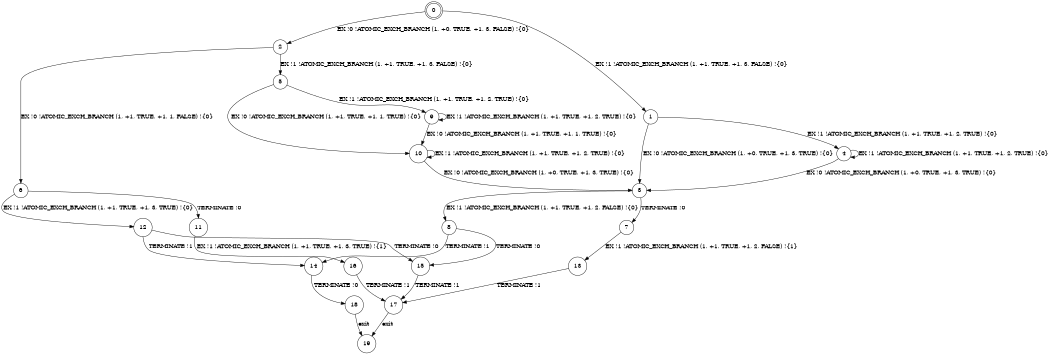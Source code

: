 digraph BCG {
size = "7, 10.5";
center = TRUE;
node [shape = circle];
0 [peripheries = 2];
0 -> 1 [label = "EX !1 !ATOMIC_EXCH_BRANCH (1, +1, TRUE, +1, 3, FALSE) !{0}"];
0 -> 2 [label = "EX !0 !ATOMIC_EXCH_BRANCH (1, +0, TRUE, +1, 3, FALSE) !{0}"];
1 -> 3 [label = "EX !0 !ATOMIC_EXCH_BRANCH (1, +0, TRUE, +1, 3, TRUE) !{0}"];
1 -> 4 [label = "EX !1 !ATOMIC_EXCH_BRANCH (1, +1, TRUE, +1, 2, TRUE) !{0}"];
2 -> 5 [label = "EX !1 !ATOMIC_EXCH_BRANCH (1, +1, TRUE, +1, 3, FALSE) !{0}"];
2 -> 6 [label = "EX !0 !ATOMIC_EXCH_BRANCH (1, +1, TRUE, +1, 1, FALSE) !{0}"];
3 -> 7 [label = "TERMINATE !0"];
3 -> 8 [label = "EX !1 !ATOMIC_EXCH_BRANCH (1, +1, TRUE, +1, 2, FALSE) !{0}"];
4 -> 3 [label = "EX !0 !ATOMIC_EXCH_BRANCH (1, +0, TRUE, +1, 3, TRUE) !{0}"];
4 -> 4 [label = "EX !1 !ATOMIC_EXCH_BRANCH (1, +1, TRUE, +1, 2, TRUE) !{0}"];
5 -> 9 [label = "EX !1 !ATOMIC_EXCH_BRANCH (1, +1, TRUE, +1, 2, TRUE) !{0}"];
5 -> 10 [label = "EX !0 !ATOMIC_EXCH_BRANCH (1, +1, TRUE, +1, 1, TRUE) !{0}"];
6 -> 11 [label = "TERMINATE !0"];
6 -> 12 [label = "EX !1 !ATOMIC_EXCH_BRANCH (1, +1, TRUE, +1, 3, TRUE) !{0}"];
7 -> 13 [label = "EX !1 !ATOMIC_EXCH_BRANCH (1, +1, TRUE, +1, 2, FALSE) !{1}"];
8 -> 14 [label = "TERMINATE !1"];
8 -> 15 [label = "TERMINATE !0"];
9 -> 9 [label = "EX !1 !ATOMIC_EXCH_BRANCH (1, +1, TRUE, +1, 2, TRUE) !{0}"];
9 -> 10 [label = "EX !0 !ATOMIC_EXCH_BRANCH (1, +1, TRUE, +1, 1, TRUE) !{0}"];
10 -> 10 [label = "EX !1 !ATOMIC_EXCH_BRANCH (1, +1, TRUE, +1, 2, TRUE) !{0}"];
10 -> 3 [label = "EX !0 !ATOMIC_EXCH_BRANCH (1, +0, TRUE, +1, 3, TRUE) !{0}"];
11 -> 16 [label = "EX !1 !ATOMIC_EXCH_BRANCH (1, +1, TRUE, +1, 3, TRUE) !{1}"];
12 -> 14 [label = "TERMINATE !1"];
12 -> 15 [label = "TERMINATE !0"];
13 -> 17 [label = "TERMINATE !1"];
14 -> 18 [label = "TERMINATE !0"];
15 -> 17 [label = "TERMINATE !1"];
16 -> 17 [label = "TERMINATE !1"];
17 -> 19 [label = "exit"];
18 -> 19 [label = "exit"];
}
